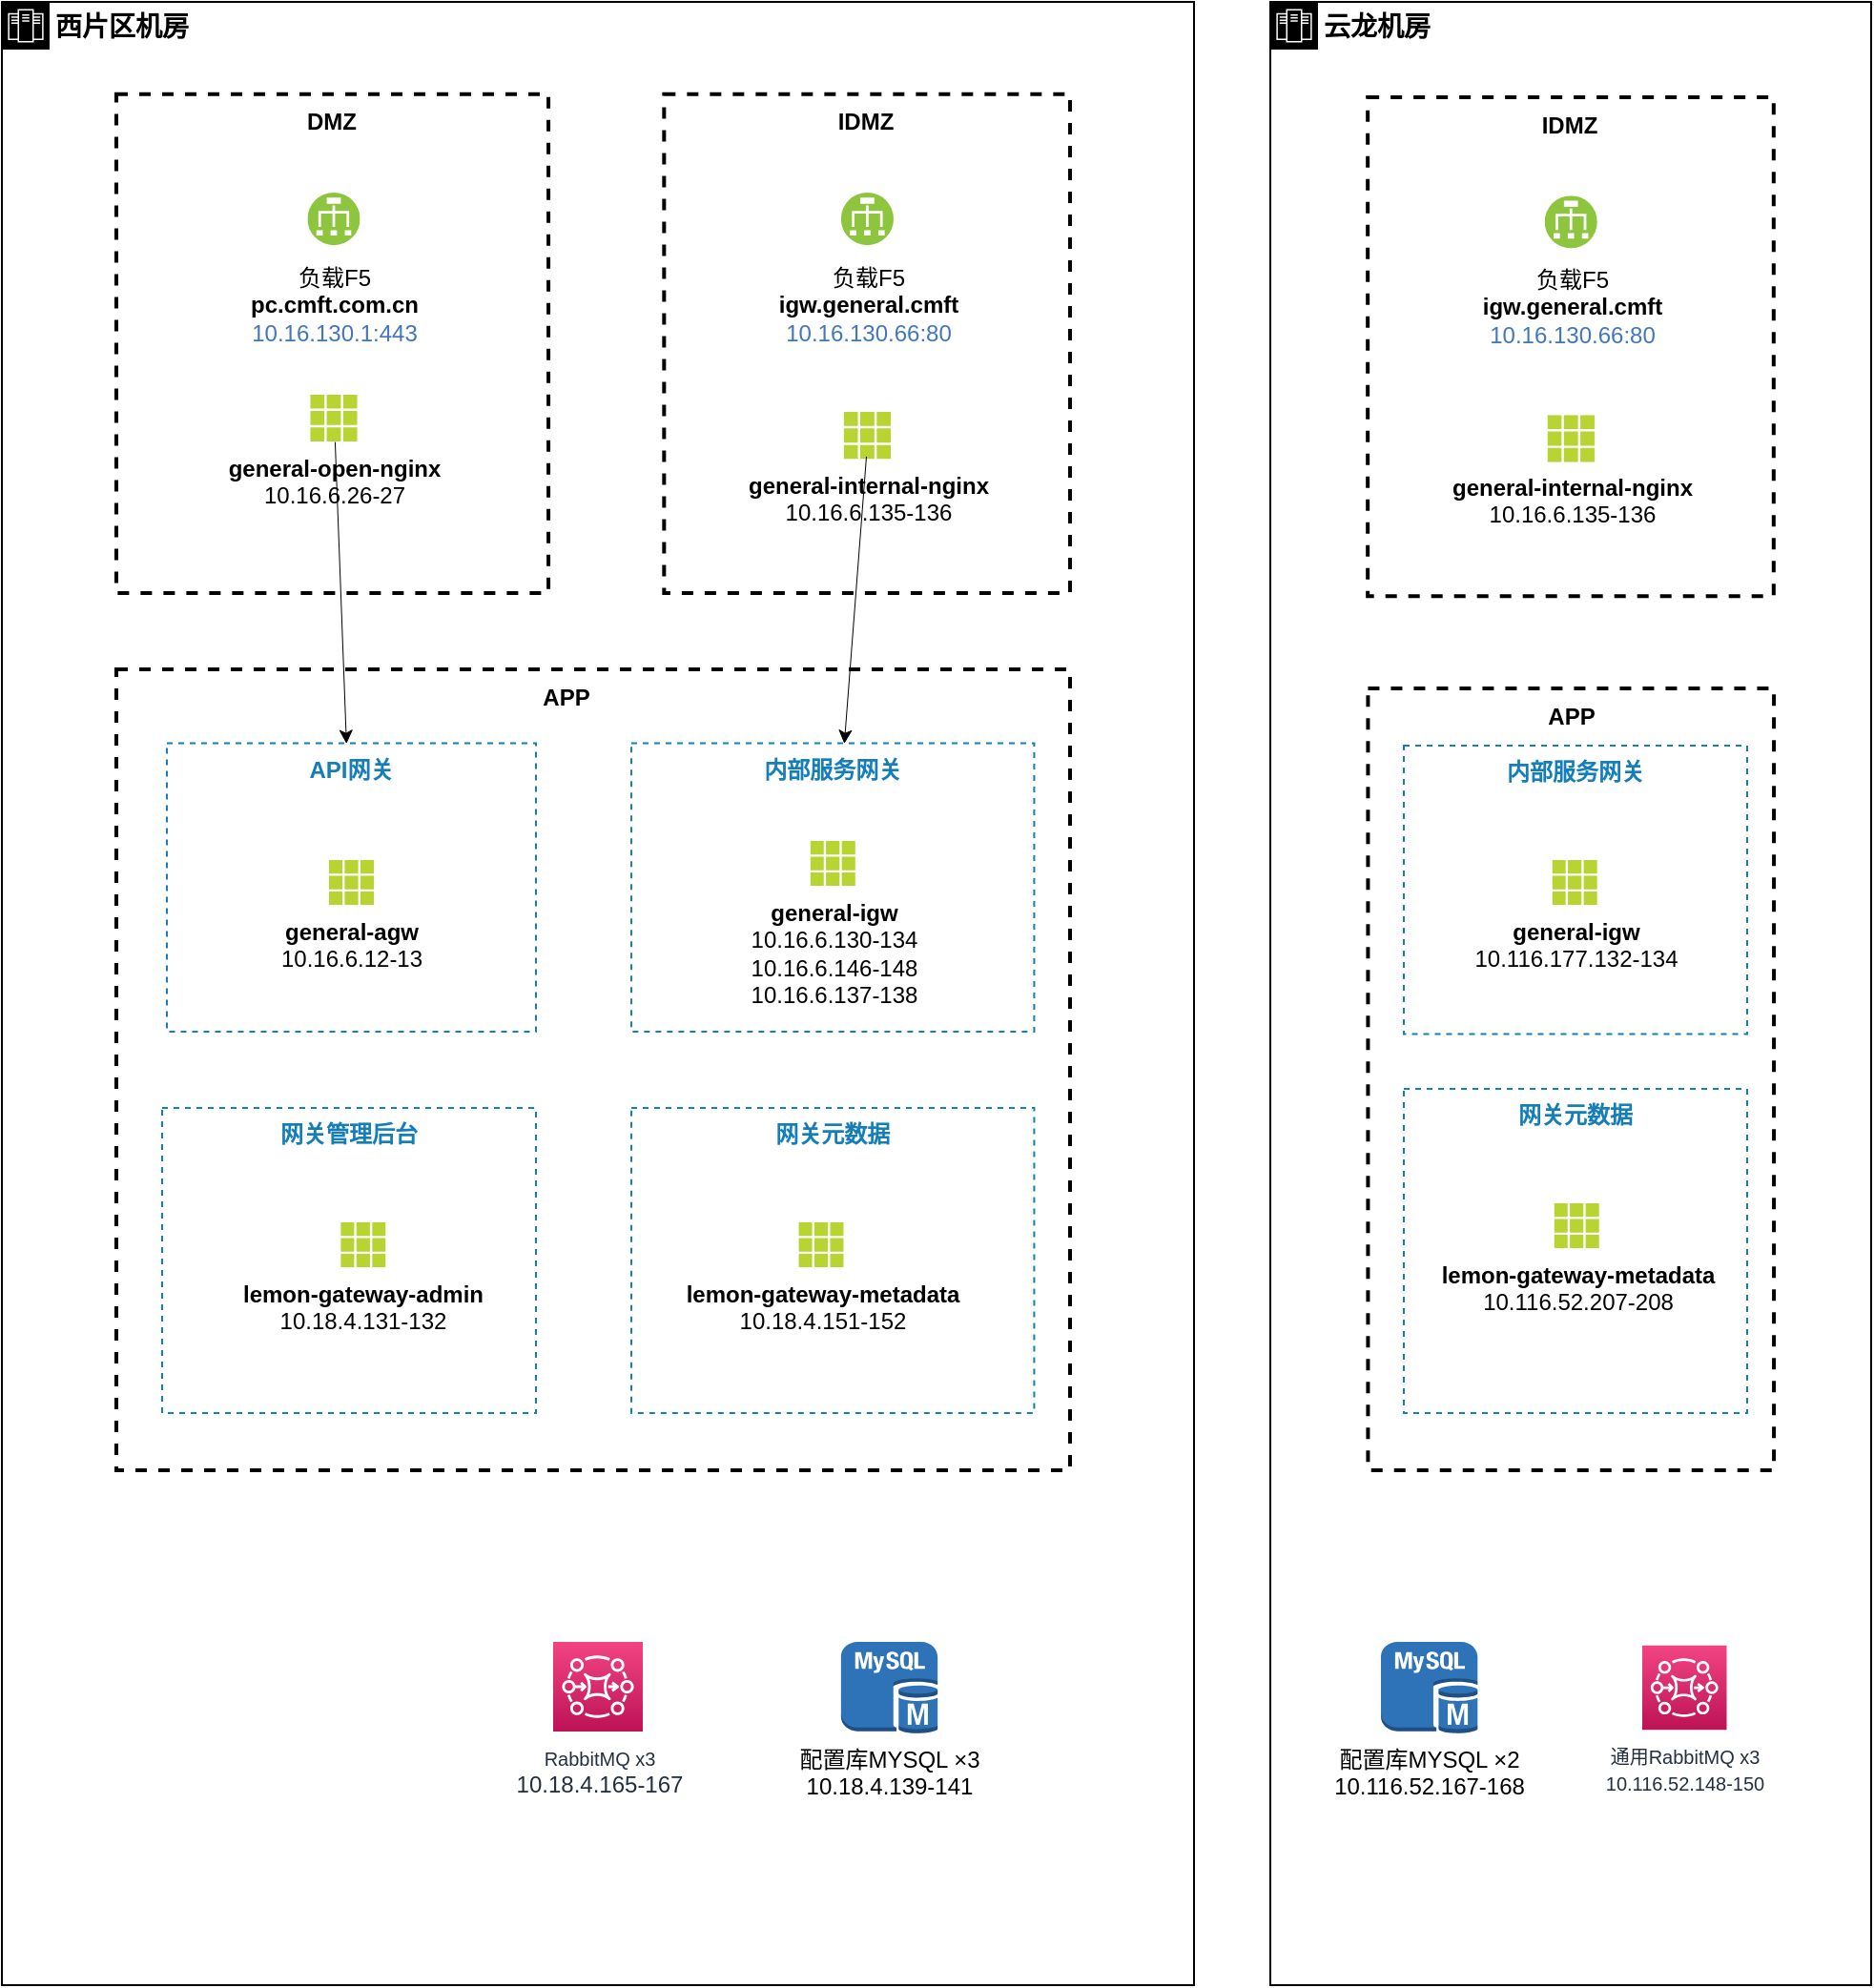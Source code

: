 <mxfile version="21.0.2" type="github">
  <diagram name="现状部署图" id="He39Cw0mRwXLMU8mr1HO">
    <mxGraphModel dx="531" dy="809" grid="1" gridSize="10" guides="1" tooltips="1" connect="1" arrows="1" fold="1" page="1" pageScale="1" pageWidth="827" pageHeight="1169" math="0" shadow="0">
      <root>
        <mxCell id="0" />
        <mxCell id="1" parent="0" />
        <mxCell id="12QfZj_Pv1xLxBVcL5fY-5" value="&lt;b&gt;西片区机房&lt;/b&gt;" style="shape=mxgraph.ibm.box;prType=zone;fontStyle=0;verticalAlign=top;align=left;spacingLeft=32;spacingTop=4;rounded=0;whiteSpace=wrap;html=1;strokeWidth=1;dashed=0;container=1;spacing=-4;collapsible=0;fontSize=14;" vertex="1" parent="1">
          <mxGeometry x="880" y="60" width="625" height="1040" as="geometry" />
        </mxCell>
        <mxCell id="12QfZj_Pv1xLxBVcL5fY-6" value="" style="fillColor=none;strokeColor=#000000;dashed=1;verticalAlign=top;fontStyle=1;fontColor=#000000;strokeWidth=2;" vertex="1" parent="12QfZj_Pv1xLxBVcL5fY-5">
          <mxGeometry x="60" y="48.39" width="226.54" height="261.61" as="geometry" />
        </mxCell>
        <mxCell id="12QfZj_Pv1xLxBVcL5fY-1" value="&lt;font color=&quot;#000000&quot;&gt;负载F5&lt;br&gt;&lt;/font&gt;&lt;b style=&quot;color: rgb(0, 0, 0);&quot;&gt;pc.cmft.com.cn&lt;/b&gt;&lt;br style=&quot;color: rgb(0, 0, 0);&quot;&gt;10.16.130.1:443&lt;font color=&quot;#000000&quot;&gt;&lt;br&gt;&lt;/font&gt;" style="aspect=fixed;perimeter=ellipsePerimeter;html=1;align=center;shadow=0;dashed=0;fontColor=#4277BB;labelBackgroundColor=#ffffff;fontSize=12;spacingTop=3;image;image=img/lib/ibm/vpc/LoadBalancer.svg;strokeColor=#3399FF;strokeWidth=2;" vertex="1" parent="12QfZj_Pv1xLxBVcL5fY-5">
          <mxGeometry x="160.209" y="100.0" width="27.579" height="27.579" as="geometry" />
        </mxCell>
        <mxCell id="12QfZj_Pv1xLxBVcL5fY-2" value="&lt;b&gt;general-open-nginx&lt;/b&gt;&lt;br&gt;10.16.6.26-27" style="aspect=fixed;html=1;points=[];align=center;image;fontSize=12;image=img/lib/mscae/Grid3x3.svg;dashed=1;strokeColor=#3399FF;strokeWidth=2;" vertex="1" parent="12QfZj_Pv1xLxBVcL5fY-5">
          <mxGeometry x="161.632" y="205.824" width="24.732" height="24.732" as="geometry" />
        </mxCell>
        <mxCell id="12QfZj_Pv1xLxBVcL5fY-15" value="&lt;b&gt;DMZ&lt;/b&gt;" style="text;html=1;strokeColor=none;fillColor=none;align=center;verticalAlign=middle;whiteSpace=wrap;rounded=0;" vertex="1" parent="12QfZj_Pv1xLxBVcL5fY-5">
          <mxGeometry x="145.289" y="48.39" width="55.97" height="30" as="geometry" />
        </mxCell>
        <mxCell id="12QfZj_Pv1xLxBVcL5fY-16" value="" style="fillColor=none;strokeColor=#000000;dashed=1;verticalAlign=top;fontStyle=1;fontColor=#000000;strokeWidth=2;" vertex="1" parent="12QfZj_Pv1xLxBVcL5fY-5">
          <mxGeometry x="347.17" y="48.39" width="212.83" height="261.61" as="geometry" />
        </mxCell>
        <mxCell id="12QfZj_Pv1xLxBVcL5fY-17" value="&lt;font color=&quot;#000000&quot;&gt;负载F5&lt;br&gt;&lt;/font&gt;&lt;font color=&quot;#000000&quot;&gt;&lt;b&gt;igw.general.cmft&lt;/b&gt;&lt;br&gt;&lt;/font&gt;10.16.130.66:80&lt;font color=&quot;#000000&quot;&gt;&lt;br&gt;&lt;/font&gt;" style="aspect=fixed;perimeter=ellipsePerimeter;html=1;align=center;shadow=0;dashed=0;fontColor=#4277BB;labelBackgroundColor=#ffffff;fontSize=12;spacingTop=3;image;image=img/lib/ibm/vpc/LoadBalancer.svg;strokeColor=#3399FF;strokeWidth=2;" vertex="1" parent="12QfZj_Pv1xLxBVcL5fY-5">
          <mxGeometry x="439.921" y="100.0" width="27.579" height="27.579" as="geometry" />
        </mxCell>
        <mxCell id="12QfZj_Pv1xLxBVcL5fY-18" value="&lt;b&gt;general-internal-nginx&lt;/b&gt;&lt;br&gt;10.16.6.135-136" style="aspect=fixed;html=1;points=[];align=center;image;fontSize=12;image=img/lib/mscae/Grid3x3.svg;dashed=1;strokeColor=#3399FF;strokeWidth=2;" vertex="1" parent="12QfZj_Pv1xLxBVcL5fY-5">
          <mxGeometry x="441.344" y="215.004" width="24.732" height="24.732" as="geometry" />
        </mxCell>
        <mxCell id="12QfZj_Pv1xLxBVcL5fY-19" value="&lt;b&gt;IDMZ&lt;/b&gt;" style="text;html=1;strokeColor=none;fillColor=none;align=center;verticalAlign=middle;whiteSpace=wrap;rounded=0;" vertex="1" parent="12QfZj_Pv1xLxBVcL5fY-5">
          <mxGeometry x="425.0" y="48.39" width="55.97" height="30" as="geometry" />
        </mxCell>
        <mxCell id="12QfZj_Pv1xLxBVcL5fY-22" value="" style="fillColor=none;strokeColor=#000000;dashed=1;verticalAlign=top;fontStyle=1;fontColor=#000000;strokeWidth=2;" vertex="1" parent="12QfZj_Pv1xLxBVcL5fY-5">
          <mxGeometry x="60" y="350" width="500" height="420" as="geometry" />
        </mxCell>
        <mxCell id="12QfZj_Pv1xLxBVcL5fY-23" value="&lt;b&gt;APP&lt;/b&gt;" style="text;html=1;strokeColor=none;fillColor=none;align=center;verticalAlign=middle;whiteSpace=wrap;rounded=0;" vertex="1" parent="12QfZj_Pv1xLxBVcL5fY-5">
          <mxGeometry x="268.0" y="350" width="55.97" height="30" as="geometry" />
        </mxCell>
        <mxCell id="12QfZj_Pv1xLxBVcL5fY-24" value="内部服务网关" style="fillColor=none;strokeColor=#147EBA;dashed=1;verticalAlign=top;fontStyle=1;fontColor=#147EBA;" vertex="1" parent="12QfZj_Pv1xLxBVcL5fY-5">
          <mxGeometry x="330" y="388.75" width="211.21" height="151.25" as="geometry" />
        </mxCell>
        <mxCell id="12QfZj_Pv1xLxBVcL5fY-25" style="edgeStyle=orthogonalEdgeStyle;rounded=0;orthogonalLoop=1;jettySize=auto;html=1;exitX=0.5;exitY=1;exitDx=0;exitDy=0;" edge="1" parent="12QfZj_Pv1xLxBVcL5fY-5" source="12QfZj_Pv1xLxBVcL5fY-24" target="12QfZj_Pv1xLxBVcL5fY-24">
          <mxGeometry relative="1" as="geometry" />
        </mxCell>
        <mxCell id="12QfZj_Pv1xLxBVcL5fY-27" value="API网关" style="fillColor=none;strokeColor=#147EBA;dashed=1;verticalAlign=top;fontStyle=1;fontColor=#147EBA;" vertex="1" parent="12QfZj_Pv1xLxBVcL5fY-5">
          <mxGeometry x="86.5" y="388.75" width="193.5" height="151.25" as="geometry" />
        </mxCell>
        <mxCell id="12QfZj_Pv1xLxBVcL5fY-29" value="&lt;b&gt;general-igw&lt;/b&gt;&lt;br&gt;10.16.6.130-134&lt;br&gt;10.16.6.146-148&lt;br&gt;10.16.6.137-138&lt;br&gt;" style="aspect=fixed;html=1;points=[];align=center;image;fontSize=12;image=img/lib/mscae/Grid3x3.svg;dashed=1;strokeColor=#3399FF;strokeWidth=2;" vertex="1" parent="12QfZj_Pv1xLxBVcL5fY-5">
          <mxGeometry x="423.78" y="440" width="23.66" height="23.66" as="geometry" />
        </mxCell>
        <mxCell id="12QfZj_Pv1xLxBVcL5fY-30" value="&lt;b&gt;general-agw&lt;/b&gt;&lt;br&gt;10.16.6.12-13" style="aspect=fixed;html=1;points=[];align=center;image;fontSize=12;image=img/lib/mscae/Grid3x3.svg;dashed=1;strokeColor=#3399FF;strokeWidth=2;" vertex="1" parent="12QfZj_Pv1xLxBVcL5fY-5">
          <mxGeometry x="171.42" y="450" width="23.66" height="23.66" as="geometry" />
        </mxCell>
        <mxCell id="12QfZj_Pv1xLxBVcL5fY-32" value="" style="endArrow=classic;html=1;rounded=0;strokeWidth=0.5;" edge="1" parent="12QfZj_Pv1xLxBVcL5fY-5" source="12QfZj_Pv1xLxBVcL5fY-2" target="12QfZj_Pv1xLxBVcL5fY-27">
          <mxGeometry width="50" height="50" relative="1" as="geometry">
            <mxPoint x="395" y="390" as="sourcePoint" />
            <mxPoint x="445" y="340" as="targetPoint" />
          </mxGeometry>
        </mxCell>
        <mxCell id="12QfZj_Pv1xLxBVcL5fY-33" value="" style="endArrow=classic;html=1;rounded=0;strokeWidth=0.5;exitX=0.471;exitY=0.938;exitDx=0;exitDy=0;exitPerimeter=0;" edge="1" parent="12QfZj_Pv1xLxBVcL5fY-5" source="12QfZj_Pv1xLxBVcL5fY-18" target="12QfZj_Pv1xLxBVcL5fY-24">
          <mxGeometry width="50" height="50" relative="1" as="geometry">
            <mxPoint x="184" y="241" as="sourcePoint" />
            <mxPoint x="184" y="399" as="targetPoint" />
          </mxGeometry>
        </mxCell>
        <mxCell id="12QfZj_Pv1xLxBVcL5fY-34" value="&lt;b&gt;lemon-gateway-metadata&lt;/b&gt;&lt;br&gt;10.18.4.151-152" style="aspect=fixed;html=1;points=[];align=center;image;fontSize=12;image=img/lib/mscae/Grid3x3.svg;dashed=1;strokeColor=#3399FF;strokeWidth=2;" vertex="1" parent="12QfZj_Pv1xLxBVcL5fY-5">
          <mxGeometry x="417.68" y="640" width="23.66" height="23.66" as="geometry" />
        </mxCell>
        <mxCell id="12QfZj_Pv1xLxBVcL5fY-35" value="&lt;b&gt;lemon-gateway-admin&lt;/b&gt;&lt;br&gt;10.18.4.131-132" style="aspect=fixed;html=1;points=[];align=center;image;fontSize=12;image=img/lib/mscae/Grid3x3.svg;dashed=1;strokeColor=#3399FF;strokeWidth=2;" vertex="1" parent="12QfZj_Pv1xLxBVcL5fY-5">
          <mxGeometry x="177.6" y="640" width="23.66" height="23.66" as="geometry" />
        </mxCell>
        <mxCell id="12QfZj_Pv1xLxBVcL5fY-48" value="网关元数据" style="fillColor=none;strokeColor=#147EBA;dashed=1;verticalAlign=top;fontStyle=1;fontColor=#147EBA;" vertex="1" parent="12QfZj_Pv1xLxBVcL5fY-5">
          <mxGeometry x="330" y="580" width="211.21" height="160" as="geometry" />
        </mxCell>
        <mxCell id="12QfZj_Pv1xLxBVcL5fY-49" value="网关管理后台" style="fillColor=none;strokeColor=#147EBA;dashed=1;verticalAlign=top;fontStyle=1;fontColor=#147EBA;" vertex="1" parent="12QfZj_Pv1xLxBVcL5fY-5">
          <mxGeometry x="84" y="580" width="196" height="160" as="geometry" />
        </mxCell>
        <mxCell id="12QfZj_Pv1xLxBVcL5fY-52" value="配置库MYSQL ×3&lt;br&gt;10.18.4.139-141" style="outlineConnect=0;dashed=0;verticalLabelPosition=bottom;verticalAlign=top;align=center;html=1;shape=mxgraph.aws3.mysql_db_instance;fillColor=#2E73B8;gradientColor=none;" vertex="1" parent="12QfZj_Pv1xLxBVcL5fY-5">
          <mxGeometry x="439.92" y="860" width="50.66" height="48.05" as="geometry" />
        </mxCell>
        <mxCell id="12QfZj_Pv1xLxBVcL5fY-56" value="&lt;span style=&quot;font-size: 10px&quot;&gt;RabbitMQ x3&lt;/span&gt;&lt;br&gt;10.18.4.165-167" style="outlineConnect=0;fontColor=#232F3E;gradientColor=#F34482;gradientDirection=north;fillColor=#BC1356;strokeColor=#ffffff;dashed=0;verticalLabelPosition=bottom;verticalAlign=top;align=center;html=1;fontSize=12;fontStyle=0;aspect=fixed;shape=mxgraph.aws4.resourceIcon;resIcon=mxgraph.aws4.mq;" vertex="1" parent="12QfZj_Pv1xLxBVcL5fY-5">
          <mxGeometry x="289" y="860" width="47" height="47" as="geometry" />
        </mxCell>
        <mxCell id="12QfZj_Pv1xLxBVcL5fY-9" value="&lt;b&gt;云龙机房&lt;/b&gt;" style="shape=mxgraph.ibm.box;prType=zone;fontStyle=0;verticalAlign=top;align=left;spacingLeft=32;spacingTop=4;rounded=0;whiteSpace=wrap;html=1;strokeWidth=1;dashed=0;container=1;spacing=-4;collapsible=0;fontSize=14;" vertex="1" parent="1">
          <mxGeometry x="1545" y="60" width="315" height="1040" as="geometry" />
        </mxCell>
        <mxCell id="12QfZj_Pv1xLxBVcL5fY-44" value="" style="fillColor=none;strokeColor=#000000;dashed=1;verticalAlign=top;fontStyle=1;fontColor=#000000;strokeWidth=2;" vertex="1" parent="12QfZj_Pv1xLxBVcL5fY-9">
          <mxGeometry x="51.21" y="360" width="212.83" height="410" as="geometry" />
        </mxCell>
        <mxCell id="12QfZj_Pv1xLxBVcL5fY-51" value="网关元数据" style="fillColor=none;strokeColor=#147EBA;dashed=1;verticalAlign=top;fontStyle=1;fontColor=#147EBA;" vertex="1" parent="12QfZj_Pv1xLxBVcL5fY-9">
          <mxGeometry x="70" y="570" width="180" height="170" as="geometry" />
        </mxCell>
        <mxCell id="12QfZj_Pv1xLxBVcL5fY-40" value="" style="fillColor=none;strokeColor=#000000;dashed=1;verticalAlign=top;fontStyle=1;fontColor=#000000;strokeWidth=2;" vertex="1" parent="12QfZj_Pv1xLxBVcL5fY-9">
          <mxGeometry x="51.08" y="50" width="212.83" height="261.61" as="geometry" />
        </mxCell>
        <mxCell id="12QfZj_Pv1xLxBVcL5fY-41" value="&lt;font color=&quot;#000000&quot;&gt;负载F5&lt;br&gt;&lt;/font&gt;&lt;font color=&quot;#000000&quot;&gt;&lt;b&gt;igw.general.cmft&lt;/b&gt;&lt;br&gt;&lt;/font&gt;10.16.130.66:80&lt;font color=&quot;#000000&quot;&gt;&lt;br&gt;&lt;/font&gt;" style="aspect=fixed;perimeter=ellipsePerimeter;html=1;align=center;shadow=0;dashed=0;fontColor=#4277BB;labelBackgroundColor=#ffffff;fontSize=12;spacingTop=3;image;image=img/lib/ibm/vpc/LoadBalancer.svg;strokeColor=#3399FF;strokeWidth=2;" vertex="1" parent="12QfZj_Pv1xLxBVcL5fY-9">
          <mxGeometry x="143.831" y="101.61" width="27.579" height="27.579" as="geometry" />
        </mxCell>
        <mxCell id="12QfZj_Pv1xLxBVcL5fY-42" value="&lt;b&gt;general-internal-nginx&lt;/b&gt;&lt;br&gt;10.16.6.135-136" style="aspect=fixed;html=1;points=[];align=center;image;fontSize=12;image=img/lib/mscae/Grid3x3.svg;dashed=1;strokeColor=#3399FF;strokeWidth=2;" vertex="1" parent="12QfZj_Pv1xLxBVcL5fY-9">
          <mxGeometry x="145.254" y="216.614" width="24.732" height="24.732" as="geometry" />
        </mxCell>
        <mxCell id="12QfZj_Pv1xLxBVcL5fY-43" value="&lt;b&gt;IDMZ&lt;/b&gt;" style="text;html=1;strokeColor=none;fillColor=none;align=center;verticalAlign=middle;whiteSpace=wrap;rounded=0;" vertex="1" parent="12QfZj_Pv1xLxBVcL5fY-9">
          <mxGeometry x="128.91" y="50" width="55.97" height="30" as="geometry" />
        </mxCell>
        <mxCell id="12QfZj_Pv1xLxBVcL5fY-45" value="&lt;b&gt;APP&lt;/b&gt;" style="text;html=1;strokeColor=none;fillColor=none;align=center;verticalAlign=middle;whiteSpace=wrap;rounded=0;" vertex="1" parent="12QfZj_Pv1xLxBVcL5fY-9">
          <mxGeometry x="129.64" y="360" width="55.97" height="30" as="geometry" />
        </mxCell>
        <mxCell id="12QfZj_Pv1xLxBVcL5fY-46" value="内部服务网关" style="fillColor=none;strokeColor=#147EBA;dashed=1;verticalAlign=top;fontStyle=1;fontColor=#147EBA;" vertex="1" parent="12QfZj_Pv1xLxBVcL5fY-9">
          <mxGeometry x="70" y="390" width="180" height="151.25" as="geometry" />
        </mxCell>
        <mxCell id="12QfZj_Pv1xLxBVcL5fY-47" value="&lt;b&gt;general-igw&lt;/b&gt;&lt;br&gt;10.116.177.132-134" style="aspect=fixed;html=1;points=[];align=center;image;fontSize=12;image=img/lib/mscae/Grid3x3.svg;dashed=1;strokeColor=#3399FF;strokeWidth=2;" vertex="1" parent="12QfZj_Pv1xLxBVcL5fY-9">
          <mxGeometry x="147.75" y="450" width="23.66" height="23.66" as="geometry" />
        </mxCell>
        <mxCell id="12QfZj_Pv1xLxBVcL5fY-50" value="&lt;b&gt;lemon-gateway-metadata&lt;/b&gt;&lt;br&gt;10.116.52.207-208" style="aspect=fixed;html=1;points=[];align=center;image;fontSize=12;image=img/lib/mscae/Grid3x3.svg;dashed=1;strokeColor=#3399FF;strokeWidth=2;" vertex="1" parent="12QfZj_Pv1xLxBVcL5fY-9">
          <mxGeometry x="148.76" y="630" width="23.66" height="23.66" as="geometry" />
        </mxCell>
        <mxCell id="12QfZj_Pv1xLxBVcL5fY-53" value="配置库MYSQL ×2&lt;br&gt;10.116.52.167-168" style="outlineConnect=0;dashed=0;verticalLabelPosition=bottom;verticalAlign=top;align=center;html=1;shape=mxgraph.aws3.mysql_db_instance;fillColor=#2E73B8;gradientColor=none;" vertex="1" parent="12QfZj_Pv1xLxBVcL5fY-9">
          <mxGeometry x="58.0" y="860" width="50.66" height="48.05" as="geometry" />
        </mxCell>
        <mxCell id="12QfZj_Pv1xLxBVcL5fY-57" value="&lt;span style=&quot;font-size: 10px&quot;&gt;通用RabbitMQ x3&lt;br&gt;&lt;/span&gt;&lt;span style=&quot;font-size: 10px&quot;&gt;10.116.52.148-150&lt;/span&gt;" style="outlineConnect=0;fontColor=#232F3E;gradientColor=#F34482;gradientDirection=north;fillColor=#BC1356;strokeColor=#ffffff;dashed=0;verticalLabelPosition=bottom;verticalAlign=top;align=center;html=1;fontSize=12;fontStyle=0;aspect=fixed;shape=mxgraph.aws4.resourceIcon;resIcon=mxgraph.aws4.mq;" vertex="1" parent="12QfZj_Pv1xLxBVcL5fY-9">
          <mxGeometry x="195" y="861.89" width="44.26" height="44.26" as="geometry" />
        </mxCell>
      </root>
    </mxGraphModel>
  </diagram>
</mxfile>
